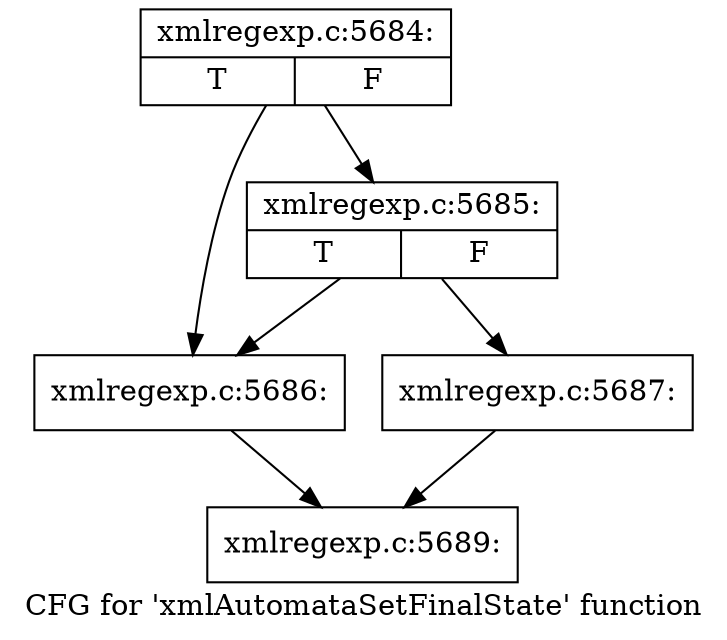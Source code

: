 digraph "CFG for 'xmlAutomataSetFinalState' function" {
	label="CFG for 'xmlAutomataSetFinalState' function";

	Node0x40d51e0 [shape=record,label="{xmlregexp.c:5684:|{<s0>T|<s1>F}}"];
	Node0x40d51e0 -> Node0x40d4440;
	Node0x40d51e0 -> Node0x40d44e0;
	Node0x40d44e0 [shape=record,label="{xmlregexp.c:5685:|{<s0>T|<s1>F}}"];
	Node0x40d44e0 -> Node0x40d4440;
	Node0x40d44e0 -> Node0x40d4490;
	Node0x40d4440 [shape=record,label="{xmlregexp.c:5686:}"];
	Node0x40d4440 -> Node0x40d1fe0;
	Node0x40d4490 [shape=record,label="{xmlregexp.c:5687:}"];
	Node0x40d4490 -> Node0x40d1fe0;
	Node0x40d1fe0 [shape=record,label="{xmlregexp.c:5689:}"];
}
